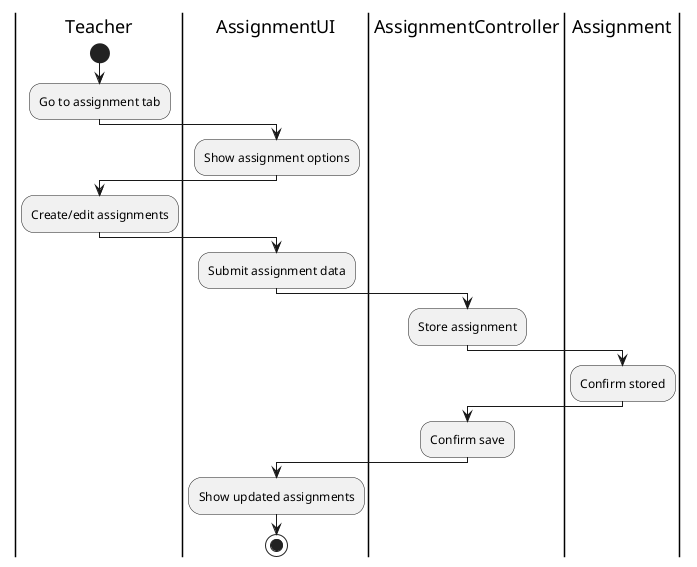 @startuml ManageAssignments
|Teacher|
start
:Go to assignment tab;
|AssignmentUI|
:Show assignment options;
|Teacher|
:Create/edit assignments;
|AssignmentUI|
:Submit assignment data;
|AssignmentController|
:Store assignment;
|Assignment|
:Confirm stored;
|AssignmentController|
:Confirm save;
|AssignmentUI|
:Show updated assignments;
stop
@enduml
